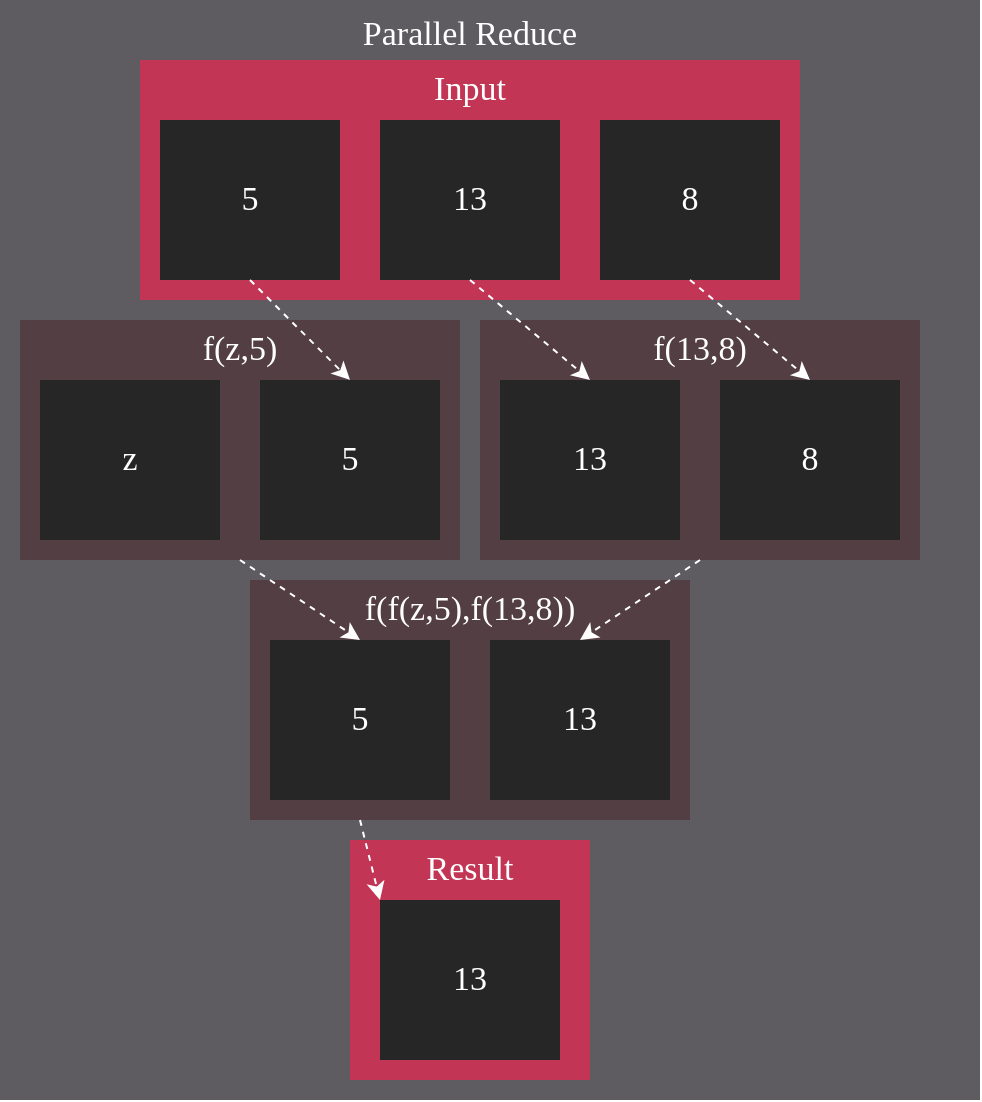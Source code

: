 <mxfile>
    <diagram id="zBbb_w2fufU70cdOGtND" name="1 oldal">
        <mxGraphModel dx="992" dy="899" grid="1" gridSize="10" guides="1" tooltips="1" connect="1" arrows="1" fold="1" page="0" pageScale="1" pageWidth="660" pageHeight="610" background="none" math="0" shadow="0">
            <root>
                <mxCell id="0"/>
                <mxCell id="1" parent="0"/>
                <mxCell id="2" value="" style="rounded=0;whiteSpace=wrap;html=1;fillColor=#5E5B61;fontColor=#FFFFFF;strokeColor=none;spacing=0;" parent="1" vertex="1">
                    <mxGeometry width="490" height="550" as="geometry"/>
                </mxCell>
                <mxCell id="3" value="Parallel Reduce" style="text;strokeColor=none;fillColor=none;align=center;verticalAlign=middle;rounded=0;fontFamily=klavika;fontSize=17;fontColor=#FFFFFF;" parent="1" vertex="1">
                    <mxGeometry x="205" width="60" height="30" as="geometry"/>
                </mxCell>
                <mxCell id="5" value="" style="rounded=0;whiteSpace=wrap;html=1;fillColor=#C23555;fontColor=#FFFFFF;strokeColor=none;" parent="1" vertex="1">
                    <mxGeometry x="70" y="30" width="330" height="120" as="geometry"/>
                </mxCell>
                <mxCell id="6" value="&lt;font face=&quot;Klavika&quot; style=&quot;font-size: 17px;&quot;&gt;Input&lt;/font&gt;" style="text;html=1;strokeColor=none;fillColor=none;align=center;verticalAlign=middle;whiteSpace=wrap;rounded=0;fontSize=17;fontColor=#FFFFFF;" parent="1" vertex="1">
                    <mxGeometry x="205" y="30" width="60" height="30" as="geometry"/>
                </mxCell>
                <mxCell id="107" value="" style="rounded=0;whiteSpace=wrap;html=1;fillColor=#262626;fontColor=#FFFFFF;strokeColor=none;" parent="1" vertex="1">
                    <mxGeometry x="300" y="60" width="90" height="80" as="geometry"/>
                </mxCell>
                <mxCell id="141" value="" style="rounded=0;whiteSpace=wrap;html=1;fillColor=#262626;fontColor=#FFFFFF;strokeColor=none;" parent="1" vertex="1">
                    <mxGeometry x="190" y="60" width="90" height="80" as="geometry"/>
                </mxCell>
                <mxCell id="143" value="" style="rounded=0;whiteSpace=wrap;html=1;fillColor=#523E43;fontColor=#FFFFFF;strokeColor=none;" parent="1" vertex="1">
                    <mxGeometry x="10" y="160" width="220" height="120" as="geometry"/>
                </mxCell>
                <mxCell id="142" value="" style="rounded=0;whiteSpace=wrap;html=1;fillColor=#262626;fontColor=#FFFFFF;strokeColor=none;" parent="1" vertex="1">
                    <mxGeometry x="80" y="60" width="90" height="80" as="geometry"/>
                </mxCell>
                <mxCell id="145" value="8" style="text;html=1;strokeColor=none;fillColor=none;align=center;verticalAlign=middle;whiteSpace=wrap;rounded=0;fontFamily=Klavika;fontSize=17;fontColor=#FFFFFF;" parent="1" vertex="1">
                    <mxGeometry x="315" y="85" width="60" height="30" as="geometry"/>
                </mxCell>
                <mxCell id="146" value="13" style="text;html=1;strokeColor=none;fillColor=none;align=center;verticalAlign=middle;whiteSpace=wrap;rounded=0;fontFamily=Klavika;fontSize=17;fontColor=#FFFFFF;" parent="1" vertex="1">
                    <mxGeometry x="205" y="85" width="60" height="30" as="geometry"/>
                </mxCell>
                <mxCell id="147" value="5" style="text;html=1;strokeColor=none;fillColor=none;align=center;verticalAlign=middle;whiteSpace=wrap;rounded=0;fontFamily=Klavika;fontSize=17;fontColor=#FFFFFF;" parent="1" vertex="1">
                    <mxGeometry x="95" y="85" width="60" height="30" as="geometry"/>
                </mxCell>
                <mxCell id="284" value="" style="rounded=0;whiteSpace=wrap;html=1;fillColor=#262626;fontColor=#FFFFFF;strokeColor=none;" parent="1" vertex="1">
                    <mxGeometry x="20" y="190" width="90" height="80" as="geometry"/>
                </mxCell>
                <mxCell id="285" value="z" style="text;html=1;strokeColor=none;fillColor=none;align=center;verticalAlign=middle;whiteSpace=wrap;rounded=0;fontFamily=Klavika;fontSize=17;fontColor=#FFFFFF;" parent="1" vertex="1">
                    <mxGeometry x="35" y="215" width="60" height="30" as="geometry"/>
                </mxCell>
                <mxCell id="288" value="" style="rounded=0;whiteSpace=wrap;html=1;fillColor=#262626;fontColor=#FFFFFF;strokeColor=none;" parent="1" vertex="1">
                    <mxGeometry x="130" y="190" width="90" height="80" as="geometry"/>
                </mxCell>
                <mxCell id="289" value="5" style="text;html=1;strokeColor=none;fillColor=none;align=center;verticalAlign=middle;whiteSpace=wrap;rounded=0;fontFamily=Klavika;fontSize=17;fontColor=#FFFFFF;" parent="1" vertex="1">
                    <mxGeometry x="145" y="215" width="60" height="30" as="geometry"/>
                </mxCell>
                <mxCell id="290" value="&lt;font face=&quot;Klavika&quot; style=&quot;font-size: 17px;&quot;&gt;f(z,5)&lt;/font&gt;" style="text;html=1;strokeColor=none;fillColor=none;align=center;verticalAlign=middle;whiteSpace=wrap;rounded=0;fontSize=17;fontColor=#FFFFFF;" parent="1" vertex="1">
                    <mxGeometry x="90" y="160" width="60" height="30" as="geometry"/>
                </mxCell>
                <mxCell id="291" value="" style="endArrow=classic;html=1;dashed=1;strokeColor=#FFFFFF;fontColor=#FFFFFF;entryX=0.5;entryY=0;entryDx=0;entryDy=0;exitX=0.5;exitY=1;exitDx=0;exitDy=0;" parent="1" source="142" target="288" edge="1">
                    <mxGeometry width="50" height="50" relative="1" as="geometry">
                        <mxPoint x="124.5" y="140" as="sourcePoint"/>
                        <mxPoint x="125" y="180" as="targetPoint"/>
                    </mxGeometry>
                </mxCell>
                <mxCell id="292" value="" style="rounded=0;whiteSpace=wrap;html=1;fillColor=#523E43;fontColor=#FFFFFF;strokeColor=none;" parent="1" vertex="1">
                    <mxGeometry x="240" y="160" width="220" height="120" as="geometry"/>
                </mxCell>
                <mxCell id="293" value="" style="rounded=0;whiteSpace=wrap;html=1;fillColor=#262626;fontColor=#FFFFFF;strokeColor=none;" parent="1" vertex="1">
                    <mxGeometry x="250" y="190" width="90" height="80" as="geometry"/>
                </mxCell>
                <mxCell id="294" value="13" style="text;html=1;strokeColor=none;fillColor=none;align=center;verticalAlign=middle;whiteSpace=wrap;rounded=0;fontFamily=Klavika;fontSize=17;fontColor=#FFFFFF;" parent="1" vertex="1">
                    <mxGeometry x="265" y="215" width="60" height="30" as="geometry"/>
                </mxCell>
                <mxCell id="295" value="" style="rounded=0;whiteSpace=wrap;html=1;fillColor=#262626;fontColor=#FFFFFF;strokeColor=none;" parent="1" vertex="1">
                    <mxGeometry x="360" y="190" width="90" height="80" as="geometry"/>
                </mxCell>
                <mxCell id="296" value="8" style="text;html=1;strokeColor=none;fillColor=none;align=center;verticalAlign=middle;whiteSpace=wrap;rounded=0;fontFamily=Klavika;fontSize=17;fontColor=#FFFFFF;" parent="1" vertex="1">
                    <mxGeometry x="375" y="215" width="60" height="30" as="geometry"/>
                </mxCell>
                <mxCell id="297" value="&lt;font face=&quot;Klavika&quot; style=&quot;font-size: 17px;&quot;&gt;f(13,8)&lt;/font&gt;" style="text;html=1;strokeColor=none;fillColor=none;align=center;verticalAlign=middle;whiteSpace=wrap;rounded=0;fontSize=17;fontColor=#FFFFFF;" parent="1" vertex="1">
                    <mxGeometry x="320" y="160" width="60" height="30" as="geometry"/>
                </mxCell>
                <mxCell id="299" value="" style="rounded=0;whiteSpace=wrap;html=1;fillColor=#523E43;fontColor=#FFFFFF;strokeColor=none;" parent="1" vertex="1">
                    <mxGeometry x="125" y="290" width="220" height="120" as="geometry"/>
                </mxCell>
                <mxCell id="300" value="" style="rounded=0;whiteSpace=wrap;html=1;fillColor=#262626;fontColor=#FFFFFF;strokeColor=none;" parent="1" vertex="1">
                    <mxGeometry x="135" y="320" width="90" height="80" as="geometry"/>
                </mxCell>
                <mxCell id="301" value="5" style="text;html=1;strokeColor=none;fillColor=none;align=center;verticalAlign=middle;whiteSpace=wrap;rounded=0;fontFamily=Klavika;fontSize=17;fontColor=#FFFFFF;" parent="1" vertex="1">
                    <mxGeometry x="150" y="345" width="60" height="30" as="geometry"/>
                </mxCell>
                <mxCell id="302" value="" style="rounded=0;whiteSpace=wrap;html=1;fillColor=#262626;fontColor=#FFFFFF;strokeColor=none;" parent="1" vertex="1">
                    <mxGeometry x="245" y="320" width="90" height="80" as="geometry"/>
                </mxCell>
                <mxCell id="303" value="13" style="text;html=1;strokeColor=none;fillColor=none;align=center;verticalAlign=middle;whiteSpace=wrap;rounded=0;fontFamily=Klavika;fontSize=17;fontColor=#FFFFFF;" parent="1" vertex="1">
                    <mxGeometry x="260" y="345" width="60" height="30" as="geometry"/>
                </mxCell>
                <mxCell id="304" value="&lt;font face=&quot;Klavika&quot; style=&quot;font-size: 17px;&quot;&gt;f(f(z,5),f(13,8))&lt;br&gt;&lt;/font&gt;" style="text;html=1;strokeColor=none;fillColor=none;align=center;verticalAlign=middle;whiteSpace=wrap;rounded=0;fontSize=17;fontColor=#FFFFFF;" parent="1" vertex="1">
                    <mxGeometry x="205" y="290" width="60" height="30" as="geometry"/>
                </mxCell>
                <mxCell id="310" value="" style="rounded=0;whiteSpace=wrap;html=1;fillColor=#C23555;fontColor=#FFFFFF;strokeColor=none;" parent="1" vertex="1">
                    <mxGeometry x="175" y="420" width="120" height="120" as="geometry"/>
                </mxCell>
                <mxCell id="311" value="&lt;font face=&quot;Klavika&quot; style=&quot;font-size: 17px;&quot;&gt;Result&lt;/font&gt;" style="text;html=1;strokeColor=none;fillColor=none;align=center;verticalAlign=middle;whiteSpace=wrap;rounded=0;fontSize=17;fontColor=#FFFFFF;" parent="1" vertex="1">
                    <mxGeometry x="205" y="420" width="60" height="30" as="geometry"/>
                </mxCell>
                <mxCell id="312" value="" style="rounded=0;whiteSpace=wrap;html=1;fillColor=#262626;fontColor=#FFFFFF;strokeColor=none;" parent="1" vertex="1">
                    <mxGeometry x="190" y="450" width="90" height="80" as="geometry"/>
                </mxCell>
                <mxCell id="313" value="13" style="text;html=1;strokeColor=none;fillColor=none;align=center;verticalAlign=middle;whiteSpace=wrap;rounded=0;fontFamily=Klavika;fontSize=17;fontColor=#FFFFFF;" parent="1" vertex="1">
                    <mxGeometry x="205" y="475" width="60" height="30" as="geometry"/>
                </mxCell>
                <mxCell id="314" value="" style="endArrow=classic;html=1;dashed=1;strokeColor=#FFFFFF;fontColor=#FFFFFF;entryX=0.5;entryY=0;entryDx=0;entryDy=0;exitX=0.5;exitY=1;exitDx=0;exitDy=0;" parent="1" source="107" target="295" edge="1">
                    <mxGeometry width="50" height="50" relative="1" as="geometry">
                        <mxPoint x="135" y="150" as="sourcePoint"/>
                        <mxPoint x="185" y="200" as="targetPoint"/>
                    </mxGeometry>
                </mxCell>
                <mxCell id="315" value="" style="endArrow=classic;html=1;dashed=1;strokeColor=#FFFFFF;fontColor=#FFFFFF;entryX=0.5;entryY=0;entryDx=0;entryDy=0;exitX=0.5;exitY=1;exitDx=0;exitDy=0;" parent="1" source="141" target="293" edge="1">
                    <mxGeometry width="50" height="50" relative="1" as="geometry">
                        <mxPoint x="355" y="150" as="sourcePoint"/>
                        <mxPoint x="415" y="200" as="targetPoint"/>
                    </mxGeometry>
                </mxCell>
                <mxCell id="316" value="" style="endArrow=classic;html=1;dashed=1;strokeColor=#FFFFFF;fontColor=#FFFFFF;entryX=0.5;entryY=0;entryDx=0;entryDy=0;exitX=0.5;exitY=1;exitDx=0;exitDy=0;" parent="1" source="143" target="300" edge="1">
                    <mxGeometry width="50" height="50" relative="1" as="geometry">
                        <mxPoint x="135" y="150" as="sourcePoint"/>
                        <mxPoint x="185" y="200" as="targetPoint"/>
                    </mxGeometry>
                </mxCell>
                <mxCell id="317" value="" style="endArrow=classic;html=1;dashed=1;strokeColor=#FFFFFF;fontColor=#FFFFFF;entryX=0.5;entryY=0;entryDx=0;entryDy=0;exitX=0.5;exitY=1;exitDx=0;exitDy=0;" parent="1" source="292" target="302" edge="1">
                    <mxGeometry width="50" height="50" relative="1" as="geometry">
                        <mxPoint x="145" y="160" as="sourcePoint"/>
                        <mxPoint x="195" y="210" as="targetPoint"/>
                    </mxGeometry>
                </mxCell>
                <mxCell id="318" value="" style="endArrow=classic;html=1;dashed=1;strokeColor=#FFFFFF;fontColor=#FFFFFF;entryX=0;entryY=0;entryDx=0;entryDy=0;exitX=0.25;exitY=1;exitDx=0;exitDy=0;" parent="1" source="299" target="312" edge="1">
                    <mxGeometry width="50" height="50" relative="1" as="geometry">
                        <mxPoint x="130" y="290" as="sourcePoint"/>
                        <mxPoint x="190" y="330" as="targetPoint"/>
                    </mxGeometry>
                </mxCell>
            </root>
        </mxGraphModel>
    </diagram>
</mxfile>
